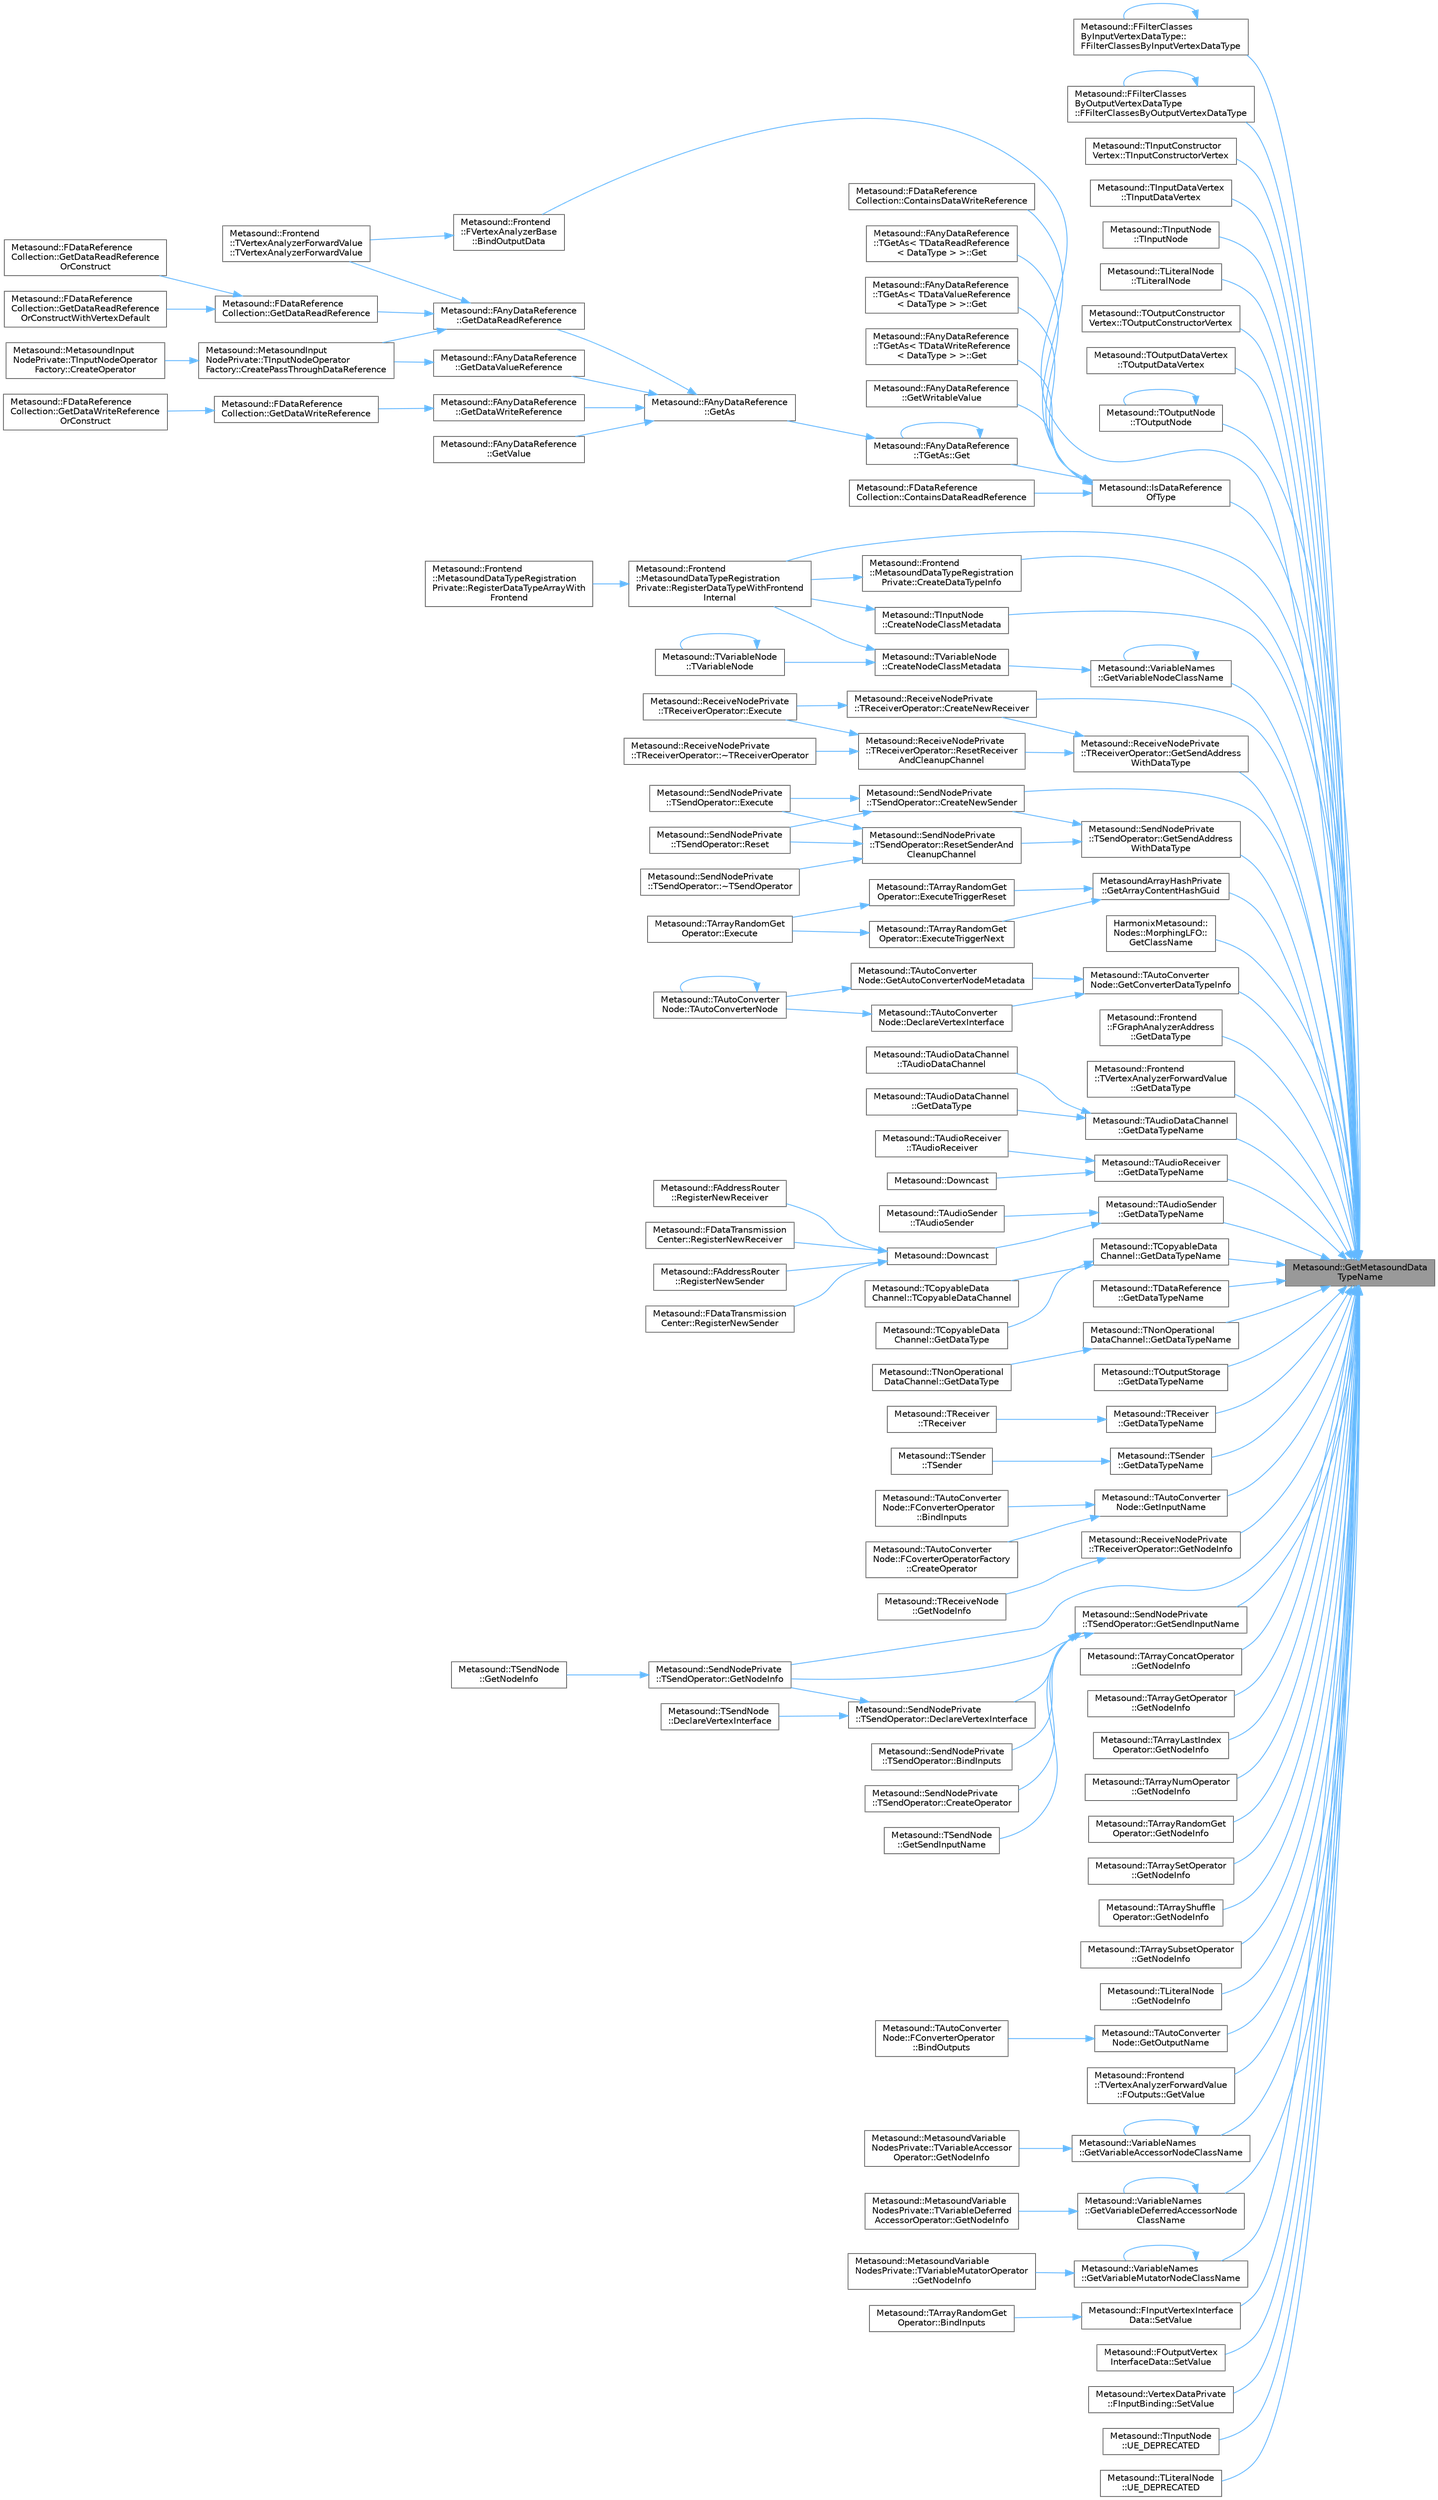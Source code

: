 digraph "Metasound::GetMetasoundDataTypeName"
{
 // INTERACTIVE_SVG=YES
 // LATEX_PDF_SIZE
  bgcolor="transparent";
  edge [fontname=Helvetica,fontsize=10,labelfontname=Helvetica,labelfontsize=10];
  node [fontname=Helvetica,fontsize=10,shape=box,height=0.2,width=0.4];
  rankdir="RL";
  Node1 [id="Node000001",label="Metasound::GetMetasoundData\lTypeName",height=0.2,width=0.4,color="gray40", fillcolor="grey60", style="filled", fontcolor="black",tooltip="Return the data type FName for a registered data type."];
  Node1 -> Node2 [id="edge1_Node000001_Node000002",dir="back",color="steelblue1",style="solid",tooltip=" "];
  Node2 [id="Node000002",label="Metasound::FFilterClasses\lByInputVertexDataType::\lFFilterClassesByInputVertexDataType",height=0.2,width=0.4,color="grey40", fillcolor="white", style="filled",URL="$dc/dee/classMetasound_1_1FFilterClassesByInputVertexDataType.html#a4af31a55404d9a4eeeb2ea84a84e16ce",tooltip=" "];
  Node2 -> Node2 [id="edge2_Node000002_Node000002",dir="back",color="steelblue1",style="solid",tooltip=" "];
  Node1 -> Node3 [id="edge3_Node000001_Node000003",dir="back",color="steelblue1",style="solid",tooltip=" "];
  Node3 [id="Node000003",label="Metasound::FFilterClasses\lByOutputVertexDataType\l::FFilterClassesByOutputVertexDataType",height=0.2,width=0.4,color="grey40", fillcolor="white", style="filled",URL="$d3/db9/classMetasound_1_1FFilterClassesByOutputVertexDataType.html#a1d9f0eeebc43c79663abf9d6c599a033",tooltip=" "];
  Node3 -> Node3 [id="edge4_Node000003_Node000003",dir="back",color="steelblue1",style="solid",tooltip=" "];
  Node1 -> Node4 [id="edge5_Node000001_Node000004",dir="back",color="steelblue1",style="solid",tooltip=" "];
  Node4 [id="Node000004",label="Metasound::TInputConstructor\lVertex::TInputConstructorVertex",height=0.2,width=0.4,color="grey40", fillcolor="white", style="filled",URL="$d9/d50/classMetasound_1_1TInputConstructorVertex.html#a64dae44c5baa3710e1a5a42fb762b1ac",tooltip=" "];
  Node1 -> Node5 [id="edge6_Node000001_Node000005",dir="back",color="steelblue1",style="solid",tooltip=" "];
  Node5 [id="Node000005",label="Metasound::TInputDataVertex\l::TInputDataVertex",height=0.2,width=0.4,color="grey40", fillcolor="white", style="filled",URL="$dd/d62/classMetasound_1_1TInputDataVertex.html#aaf7668c83bcb1ce20856547d61847542",tooltip=" "];
  Node1 -> Node6 [id="edge7_Node000001_Node000006",dir="back",color="steelblue1",style="solid",tooltip=" "];
  Node6 [id="Node000006",label="Metasound::TInputNode\l::TInputNode",height=0.2,width=0.4,color="grey40", fillcolor="white", style="filled",URL="$d6/d10/classMetasound_1_1TInputNode.html#a51e714f132cce4d65fd8a1d21c0f40a6",tooltip=" "];
  Node1 -> Node7 [id="edge8_Node000001_Node000007",dir="back",color="steelblue1",style="solid",tooltip=" "];
  Node7 [id="Node000007",label="Metasound::TLiteralNode\l::TLiteralNode",height=0.2,width=0.4,color="grey40", fillcolor="white", style="filled",URL="$d2/d27/classMetasound_1_1TLiteralNode.html#a5ab0b0ed770beff36f7ee268561329df",tooltip=" "];
  Node1 -> Node8 [id="edge9_Node000001_Node000008",dir="back",color="steelblue1",style="solid",tooltip=" "];
  Node8 [id="Node000008",label="Metasound::TOutputConstructor\lVertex::TOutputConstructorVertex",height=0.2,width=0.4,color="grey40", fillcolor="white", style="filled",URL="$d8/d76/classMetasound_1_1TOutputConstructorVertex.html#ac5ec7c144f8a71664b8dff78f8a88672",tooltip=" "];
  Node1 -> Node9 [id="edge10_Node000001_Node000009",dir="back",color="steelblue1",style="solid",tooltip=" "];
  Node9 [id="Node000009",label="Metasound::TOutputDataVertex\l::TOutputDataVertex",height=0.2,width=0.4,color="grey40", fillcolor="white", style="filled",URL="$d2/d07/classMetasound_1_1TOutputDataVertex.html#abd2fea6dcd15f7e128e758f8fef0210e",tooltip=" "];
  Node1 -> Node10 [id="edge11_Node000001_Node000010",dir="back",color="steelblue1",style="solid",tooltip=" "];
  Node10 [id="Node000010",label="Metasound::TOutputNode\l::TOutputNode",height=0.2,width=0.4,color="grey40", fillcolor="white", style="filled",URL="$d9/d82/classMetasound_1_1TOutputNode.html#aebd51729979881fd98738a20e3ccc239",tooltip=" "];
  Node10 -> Node10 [id="edge12_Node000010_Node000010",dir="back",color="steelblue1",style="solid",tooltip=" "];
  Node1 -> Node11 [id="edge13_Node000001_Node000011",dir="back",color="steelblue1",style="solid",tooltip=" "];
  Node11 [id="Node000011",label="Metasound::Frontend\l::FVertexAnalyzerBase\l::BindOutputData",height=0.2,width=0.4,color="grey40", fillcolor="white", style="filled",URL="$d9/d14/classMetasound_1_1Frontend_1_1FVertexAnalyzerBase.html#a1091655304a57f5e5a10904da128e8d7",tooltip=" "];
  Node11 -> Node12 [id="edge14_Node000011_Node000012",dir="back",color="steelblue1",style="solid",tooltip=" "];
  Node12 [id="Node000012",label="Metasound::Frontend\l::TVertexAnalyzerForwardValue\l::TVertexAnalyzerForwardValue",height=0.2,width=0.4,color="grey40", fillcolor="white", style="filled",URL="$d5/dd4/classMetasound_1_1Frontend_1_1TVertexAnalyzerForwardValue.html#a21b83fcf3e5a20b3b9f2278fd0cd3d8e",tooltip=" "];
  Node1 -> Node13 [id="edge15_Node000001_Node000013",dir="back",color="steelblue1",style="solid",tooltip=" "];
  Node13 [id="Node000013",label="Metasound::Frontend\l::MetasoundDataTypeRegistration\lPrivate::CreateDataTypeInfo",height=0.2,width=0.4,color="grey40", fillcolor="white", style="filled",URL="$db/d33/namespaceMetasound_1_1Frontend_1_1MetasoundDataTypeRegistrationPrivate.html#a6e8d6d878fd808a8126ebc293c811746",tooltip="Creates the FDataTypeRegistryInfo for a data type."];
  Node13 -> Node14 [id="edge16_Node000013_Node000014",dir="back",color="steelblue1",style="solid",tooltip=" "];
  Node14 [id="Node000014",label="Metasound::Frontend\l::MetasoundDataTypeRegistration\lPrivate::RegisterDataTypeWithFrontend\lInternal",height=0.2,width=0.4,color="grey40", fillcolor="white", style="filled",URL="$db/d33/namespaceMetasound_1_1Frontend_1_1MetasoundDataTypeRegistrationPrivate.html#ad2150ac5f95a74ee46e1bde4b05ba373",tooltip="Registers a data type with the MetaSound Frontend."];
  Node14 -> Node15 [id="edge17_Node000014_Node000015",dir="back",color="steelblue1",style="solid",tooltip=" "];
  Node15 [id="Node000015",label="Metasound::Frontend\l::MetasoundDataTypeRegistration\lPrivate::RegisterDataTypeArrayWith\lFrontend",height=0.2,width=0.4,color="grey40", fillcolor="white", style="filled",URL="$db/d33/namespaceMetasound_1_1Frontend_1_1MetasoundDataTypeRegistrationPrivate.html#a3887d9364b83a1031ad743c16652a912",tooltip="Registers an array of a data type with the MetaSound Frontend."];
  Node1 -> Node16 [id="edge18_Node000001_Node000016",dir="back",color="steelblue1",style="solid",tooltip=" "];
  Node16 [id="Node000016",label="Metasound::ReceiveNodePrivate\l::TReceiverOperator::CreateNewReceiver",height=0.2,width=0.4,color="grey40", fillcolor="white", style="filled",URL="$de/dd9/classMetasound_1_1ReceiveNodePrivate_1_1TReceiverOperator.html#a9025d1292609eb04102b151133cd77d4",tooltip=" "];
  Node16 -> Node17 [id="edge19_Node000016_Node000017",dir="back",color="steelblue1",style="solid",tooltip=" "];
  Node17 [id="Node000017",label="Metasound::ReceiveNodePrivate\l::TReceiverOperator::Execute",height=0.2,width=0.4,color="grey40", fillcolor="white", style="filled",URL="$de/dd9/classMetasound_1_1ReceiveNodePrivate_1_1TReceiverOperator.html#a550ed5c8cc7e6263c8bd7b2789108a78",tooltip=" "];
  Node1 -> Node18 [id="edge20_Node000001_Node000018",dir="back",color="steelblue1",style="solid",tooltip=" "];
  Node18 [id="Node000018",label="Metasound::SendNodePrivate\l::TSendOperator::CreateNewSender",height=0.2,width=0.4,color="grey40", fillcolor="white", style="filled",URL="$d2/d18/classMetasound_1_1SendNodePrivate_1_1TSendOperator.html#ae2e2ce62a32a10dad8b6c2d1bcf1a0d7",tooltip=" "];
  Node18 -> Node19 [id="edge21_Node000018_Node000019",dir="back",color="steelblue1",style="solid",tooltip=" "];
  Node19 [id="Node000019",label="Metasound::SendNodePrivate\l::TSendOperator::Execute",height=0.2,width=0.4,color="grey40", fillcolor="white", style="filled",URL="$d2/d18/classMetasound_1_1SendNodePrivate_1_1TSendOperator.html#aac751679cd1012f4d8509be7a122b3f1",tooltip=" "];
  Node18 -> Node20 [id="edge22_Node000018_Node000020",dir="back",color="steelblue1",style="solid",tooltip=" "];
  Node20 [id="Node000020",label="Metasound::SendNodePrivate\l::TSendOperator::Reset",height=0.2,width=0.4,color="grey40", fillcolor="white", style="filled",URL="$d2/d18/classMetasound_1_1SendNodePrivate_1_1TSendOperator.html#a412c7bc85b4b12a21e85bebfd4ef49b3",tooltip=" "];
  Node1 -> Node21 [id="edge23_Node000001_Node000021",dir="back",color="steelblue1",style="solid",tooltip=" "];
  Node21 [id="Node000021",label="Metasound::TInputNode\l::CreateNodeClassMetadata",height=0.2,width=0.4,color="grey40", fillcolor="white", style="filled",URL="$d6/d10/classMetasound_1_1TInputNode.html#a8cf73462d396d68a58f214a08a86bf82",tooltip=" "];
  Node21 -> Node14 [id="edge24_Node000021_Node000014",dir="back",color="steelblue1",style="solid",tooltip=" "];
  Node1 -> Node22 [id="edge25_Node000001_Node000022",dir="back",color="steelblue1",style="solid",tooltip=" "];
  Node22 [id="Node000022",label="MetasoundArrayHashPrivate\l::GetArrayContentHashGuid",height=0.2,width=0.4,color="grey40", fillcolor="white", style="filled",URL="$d6/d6b/namespaceMetasoundArrayHashPrivate.html#ad500a5f35ab2f6a93d97d48efa5ed5ad",tooltip=" "];
  Node22 -> Node23 [id="edge26_Node000022_Node000023",dir="back",color="steelblue1",style="solid",tooltip=" "];
  Node23 [id="Node000023",label="Metasound::TArrayRandomGet\lOperator::ExecuteTriggerNext",height=0.2,width=0.4,color="grey40", fillcolor="white", style="filled",URL="$d5/d6e/classMetasound_1_1TArrayRandomGetOperator.html#ab8887491ec50c3bd1f81f0a836ad917e",tooltip=" "];
  Node23 -> Node24 [id="edge27_Node000023_Node000024",dir="back",color="steelblue1",style="solid",tooltip=" "];
  Node24 [id="Node000024",label="Metasound::TArrayRandomGet\lOperator::Execute",height=0.2,width=0.4,color="grey40", fillcolor="white", style="filled",URL="$d5/d6e/classMetasound_1_1TArrayRandomGetOperator.html#a92c29f2bae199a8e0558c78733851c41",tooltip=" "];
  Node22 -> Node25 [id="edge28_Node000022_Node000025",dir="back",color="steelblue1",style="solid",tooltip=" "];
  Node25 [id="Node000025",label="Metasound::TArrayRandomGet\lOperator::ExecuteTriggerReset",height=0.2,width=0.4,color="grey40", fillcolor="white", style="filled",URL="$d5/d6e/classMetasound_1_1TArrayRandomGetOperator.html#ad917a0982153d9833c15bce4f8d95412",tooltip=" "];
  Node25 -> Node24 [id="edge29_Node000025_Node000024",dir="back",color="steelblue1",style="solid",tooltip=" "];
  Node1 -> Node26 [id="edge30_Node000001_Node000026",dir="back",color="steelblue1",style="solid",tooltip=" "];
  Node26 [id="Node000026",label="HarmonixMetasound::\lNodes::MorphingLFO::\lGetClassName",height=0.2,width=0.4,color="grey40", fillcolor="white", style="filled",URL="$de/d29/namespaceHarmonixMetasound_1_1Nodes_1_1MorphingLFO.html#ac815e92e50d5fd59fcc238f01b877ec8",tooltip=" "];
  Node1 -> Node27 [id="edge31_Node000001_Node000027",dir="back",color="steelblue1",style="solid",tooltip=" "];
  Node27 [id="Node000027",label="Metasound::TAutoConverter\lNode::GetConverterDataTypeInfo",height=0.2,width=0.4,color="grey40", fillcolor="white", style="filled",URL="$df/d47/classMetasound_1_1TAutoConverterNode.html#a10303ed51b96f700957bc629adb4b462",tooltip=" "];
  Node27 -> Node28 [id="edge32_Node000027_Node000028",dir="back",color="steelblue1",style="solid",tooltip=" "];
  Node28 [id="Node000028",label="Metasound::TAutoConverter\lNode::DeclareVertexInterface",height=0.2,width=0.4,color="grey40", fillcolor="white", style="filled",URL="$df/d47/classMetasound_1_1TAutoConverterNode.html#a01be5bceffa71156ae7e117d33a90632",tooltip=" "];
  Node28 -> Node29 [id="edge33_Node000028_Node000029",dir="back",color="steelblue1",style="solid",tooltip=" "];
  Node29 [id="Node000029",label="Metasound::TAutoConverter\lNode::TAutoConverterNode",height=0.2,width=0.4,color="grey40", fillcolor="white", style="filled",URL="$df/d47/classMetasound_1_1TAutoConverterNode.html#a3f86596bde4e309a9c75f7973ae8f198",tooltip=" "];
  Node29 -> Node29 [id="edge34_Node000029_Node000029",dir="back",color="steelblue1",style="solid",tooltip=" "];
  Node27 -> Node30 [id="edge35_Node000027_Node000030",dir="back",color="steelblue1",style="solid",tooltip=" "];
  Node30 [id="Node000030",label="Metasound::TAutoConverter\lNode::GetAutoConverterNodeMetadata",height=0.2,width=0.4,color="grey40", fillcolor="white", style="filled",URL="$df/d47/classMetasound_1_1TAutoConverterNode.html#a97f394b809190e7d5d164866dc6a0434",tooltip=" "];
  Node30 -> Node29 [id="edge36_Node000030_Node000029",dir="back",color="steelblue1",style="solid",tooltip=" "];
  Node1 -> Node31 [id="edge37_Node000001_Node000031",dir="back",color="steelblue1",style="solid",tooltip=" "];
  Node31 [id="Node000031",label="Metasound::Frontend\l::FGraphAnalyzerAddress\l::GetDataType",height=0.2,width=0.4,color="grey40", fillcolor="white", style="filled",URL="$d8/d24/classMetasound_1_1Frontend_1_1FGraphAnalyzerAddress.html#a559f254d741dc2a6bfd079e64d29e323",tooltip="Return the data type."];
  Node1 -> Node32 [id="edge38_Node000001_Node000032",dir="back",color="steelblue1",style="solid",tooltip=" "];
  Node32 [id="Node000032",label="Metasound::Frontend\l::TVertexAnalyzerForwardValue\l::GetDataType",height=0.2,width=0.4,color="grey40", fillcolor="white", style="filled",URL="$d5/dd4/classMetasound_1_1Frontend_1_1TVertexAnalyzerForwardValue.html#a859456fa93939be5c6206e4710d3594d",tooltip=" "];
  Node1 -> Node33 [id="edge39_Node000001_Node000033",dir="back",color="steelblue1",style="solid",tooltip=" "];
  Node33 [id="Node000033",label="Metasound::TAudioDataChannel\l::GetDataTypeName",height=0.2,width=0.4,color="grey40", fillcolor="white", style="filled",URL="$d9/d6a/classMetasound_1_1TAudioDataChannel.html#a70ae3fd5841db990cd41cfd4d99c84b9",tooltip=" "];
  Node33 -> Node34 [id="edge40_Node000033_Node000034",dir="back",color="steelblue1",style="solid",tooltip=" "];
  Node34 [id="Node000034",label="Metasound::TAudioDataChannel\l::TAudioDataChannel",height=0.2,width=0.4,color="grey40", fillcolor="white", style="filled",URL="$d9/d6a/classMetasound_1_1TAudioDataChannel.html#a892b787ad3b3e9a9bca558d58fa54564",tooltip=" "];
  Node33 -> Node35 [id="edge41_Node000033_Node000035",dir="back",color="steelblue1",style="solid",tooltip=" "];
  Node35 [id="Node000035",label="Metasound::TAudioDataChannel\l::GetDataType",height=0.2,width=0.4,color="grey40", fillcolor="white", style="filled",URL="$d9/d6a/classMetasound_1_1TAudioDataChannel.html#a2b57a84869d590ebd68a05ddc2d7cd6c",tooltip=" "];
  Node1 -> Node36 [id="edge42_Node000001_Node000036",dir="back",color="steelblue1",style="solid",tooltip=" "];
  Node36 [id="Node000036",label="Metasound::TAudioReceiver\l::GetDataTypeName",height=0.2,width=0.4,color="grey40", fillcolor="white", style="filled",URL="$d4/d23/classMetasound_1_1TAudioReceiver.html#a9b9370406992194a0811d8d0a32ef97e",tooltip=" "];
  Node36 -> Node37 [id="edge43_Node000036_Node000037",dir="back",color="steelblue1",style="solid",tooltip=" "];
  Node37 [id="Node000037",label="Metasound::TAudioReceiver\l::TAudioReceiver",height=0.2,width=0.4,color="grey40", fillcolor="white", style="filled",URL="$d4/d23/classMetasound_1_1TAudioReceiver.html#a74ff9e2e2775c306bf454a7597467640",tooltip=" "];
  Node36 -> Node38 [id="edge44_Node000036_Node000038",dir="back",color="steelblue1",style="solid",tooltip=" "];
  Node38 [id="Node000038",label="Metasound::Downcast",height=0.2,width=0.4,color="grey40", fillcolor="white", style="filled",URL="$d8/d33/namespaceMetasound.html#a959775ec0a2f0418a3b5e7d605a36646",tooltip=" "];
  Node1 -> Node39 [id="edge45_Node000001_Node000039",dir="back",color="steelblue1",style="solid",tooltip=" "];
  Node39 [id="Node000039",label="Metasound::TAudioSender\l::GetDataTypeName",height=0.2,width=0.4,color="grey40", fillcolor="white", style="filled",URL="$dc/d6d/classMetasound_1_1TAudioSender.html#a5084b3e43ee3785dfe90de5094523415",tooltip=" "];
  Node39 -> Node40 [id="edge46_Node000039_Node000040",dir="back",color="steelblue1",style="solid",tooltip=" "];
  Node40 [id="Node000040",label="Metasound::TAudioSender\l::TAudioSender",height=0.2,width=0.4,color="grey40", fillcolor="white", style="filled",URL="$dc/d6d/classMetasound_1_1TAudioSender.html#ac49a558a0bc0335cb4d4ba4cc589c87b",tooltip=" "];
  Node39 -> Node41 [id="edge47_Node000039_Node000041",dir="back",color="steelblue1",style="solid",tooltip=" "];
  Node41 [id="Node000041",label="Metasound::Downcast",height=0.2,width=0.4,color="grey40", fillcolor="white", style="filled",URL="$d8/d33/namespaceMetasound.html#aba7b75a74437f0bfd170a41f17dee893",tooltip=" "];
  Node41 -> Node42 [id="edge48_Node000041_Node000042",dir="back",color="steelblue1",style="solid",tooltip=" "];
  Node42 [id="Node000042",label="Metasound::FAddressRouter\l::RegisterNewReceiver",height=0.2,width=0.4,color="grey40", fillcolor="white", style="filled",URL="$d5/d79/classMetasound_1_1FAddressRouter.html#a908ef8a0f6d3a76dbbe0f641b8b57154",tooltip=" "];
  Node41 -> Node43 [id="edge49_Node000041_Node000043",dir="back",color="steelblue1",style="solid",tooltip=" "];
  Node43 [id="Node000043",label="Metasound::FDataTransmission\lCenter::RegisterNewReceiver",height=0.2,width=0.4,color="grey40", fillcolor="white", style="filled",URL="$d2/d04/classMetasound_1_1FDataTransmissionCenter.html#a5d5127e732e3df828ea7b231d2da693b",tooltip=" "];
  Node41 -> Node44 [id="edge50_Node000041_Node000044",dir="back",color="steelblue1",style="solid",tooltip=" "];
  Node44 [id="Node000044",label="Metasound::FAddressRouter\l::RegisterNewSender",height=0.2,width=0.4,color="grey40", fillcolor="white", style="filled",URL="$d5/d79/classMetasound_1_1FAddressRouter.html#aea6b7e2e18ca1975baca836c624f3e01",tooltip=" "];
  Node41 -> Node45 [id="edge51_Node000041_Node000045",dir="back",color="steelblue1",style="solid",tooltip=" "];
  Node45 [id="Node000045",label="Metasound::FDataTransmission\lCenter::RegisterNewSender",height=0.2,width=0.4,color="grey40", fillcolor="white", style="filled",URL="$d2/d04/classMetasound_1_1FDataTransmissionCenter.html#a2ecff5198b1bb4bb494535fa85a7ca67",tooltip=" "];
  Node1 -> Node46 [id="edge52_Node000001_Node000046",dir="back",color="steelblue1",style="solid",tooltip=" "];
  Node46 [id="Node000046",label="Metasound::TCopyableData\lChannel::GetDataTypeName",height=0.2,width=0.4,color="grey40", fillcolor="white", style="filled",URL="$d1/d88/classMetasound_1_1TCopyableDataChannel.html#a919cf73cb3528c8d86760c11140e144e",tooltip=" "];
  Node46 -> Node47 [id="edge53_Node000046_Node000047",dir="back",color="steelblue1",style="solid",tooltip=" "];
  Node47 [id="Node000047",label="Metasound::TCopyableData\lChannel::TCopyableDataChannel",height=0.2,width=0.4,color="grey40", fillcolor="white", style="filled",URL="$d1/d88/classMetasound_1_1TCopyableDataChannel.html#aa05d7b5f5965bd07493df91991362857",tooltip=" "];
  Node46 -> Node48 [id="edge54_Node000046_Node000048",dir="back",color="steelblue1",style="solid",tooltip=" "];
  Node48 [id="Node000048",label="Metasound::TCopyableData\lChannel::GetDataType",height=0.2,width=0.4,color="grey40", fillcolor="white", style="filled",URL="$d1/d88/classMetasound_1_1TCopyableDataChannel.html#af3ca1d0045e4b9d12e437dad3b539929",tooltip=" "];
  Node1 -> Node49 [id="edge55_Node000001_Node000049",dir="back",color="steelblue1",style="solid",tooltip=" "];
  Node49 [id="Node000049",label="Metasound::TDataReference\l::GetDataTypeName",height=0.2,width=0.4,color="grey40", fillcolor="white", style="filled",URL="$d3/d49/classMetasound_1_1TDataReference.html#ad8a4ef0936a31dd9285563455ee649e4",tooltip="Return the name of the underlying type."];
  Node1 -> Node50 [id="edge56_Node000001_Node000050",dir="back",color="steelblue1",style="solid",tooltip=" "];
  Node50 [id="Node000050",label="Metasound::TNonOperational\lDataChannel::GetDataTypeName",height=0.2,width=0.4,color="grey40", fillcolor="white", style="filled",URL="$d1/d67/classMetasound_1_1TNonOperationalDataChannel.html#ab269c24f9826c11f67c784326e514020",tooltip=" "];
  Node50 -> Node51 [id="edge57_Node000050_Node000051",dir="back",color="steelblue1",style="solid",tooltip=" "];
  Node51 [id="Node000051",label="Metasound::TNonOperational\lDataChannel::GetDataType",height=0.2,width=0.4,color="grey40", fillcolor="white", style="filled",URL="$d1/d67/classMetasound_1_1TNonOperationalDataChannel.html#ae86dcccc70371451c67468bb2535bd3a",tooltip=" "];
  Node1 -> Node52 [id="edge58_Node000001_Node000052",dir="back",color="steelblue1",style="solid",tooltip=" "];
  Node52 [id="Node000052",label="Metasound::TOutputStorage\l::GetDataTypeName",height=0.2,width=0.4,color="grey40", fillcolor="white", style="filled",URL="$d5/d7f/classMetasound_1_1TOutputStorage.html#aac622525c45e90889ca82fd7258772f7",tooltip=" "];
  Node1 -> Node53 [id="edge59_Node000001_Node000053",dir="back",color="steelblue1",style="solid",tooltip=" "];
  Node53 [id="Node000053",label="Metasound::TReceiver\l::GetDataTypeName",height=0.2,width=0.4,color="grey40", fillcolor="white", style="filled",URL="$d4/d84/classMetasound_1_1TReceiver.html#adabb5927bfa820f63aba2273ff919bb8",tooltip=" "];
  Node53 -> Node54 [id="edge60_Node000053_Node000054",dir="back",color="steelblue1",style="solid",tooltip=" "];
  Node54 [id="Node000054",label="Metasound::TReceiver\l::TReceiver",height=0.2,width=0.4,color="grey40", fillcolor="white", style="filled",URL="$d4/d84/classMetasound_1_1TReceiver.html#a752b7469be116bad2520cda1945a4a1f",tooltip=" "];
  Node1 -> Node55 [id="edge61_Node000001_Node000055",dir="back",color="steelblue1",style="solid",tooltip=" "];
  Node55 [id="Node000055",label="Metasound::TSender\l::GetDataTypeName",height=0.2,width=0.4,color="grey40", fillcolor="white", style="filled",URL="$d0/dc7/classMetasound_1_1TSender.html#a48c1e30c653348463cffc17f2c3e8cc3",tooltip=" "];
  Node55 -> Node56 [id="edge62_Node000055_Node000056",dir="back",color="steelblue1",style="solid",tooltip=" "];
  Node56 [id="Node000056",label="Metasound::TSender\l::TSender",height=0.2,width=0.4,color="grey40", fillcolor="white", style="filled",URL="$d0/dc7/classMetasound_1_1TSender.html#a30959b5c1a240bd9d4f0e40c5295d1c0",tooltip=" "];
  Node1 -> Node57 [id="edge63_Node000001_Node000057",dir="back",color="steelblue1",style="solid",tooltip=" "];
  Node57 [id="Node000057",label="Metasound::TAutoConverter\lNode::GetInputName",height=0.2,width=0.4,color="grey40", fillcolor="white", style="filled",URL="$df/d47/classMetasound_1_1TAutoConverterNode.html#a338cc10e19b55ef3511ead81b7cd29bb",tooltip=" "];
  Node57 -> Node58 [id="edge64_Node000057_Node000058",dir="back",color="steelblue1",style="solid",tooltip=" "];
  Node58 [id="Node000058",label="Metasound::TAutoConverter\lNode::FConverterOperator\l::BindInputs",height=0.2,width=0.4,color="grey40", fillcolor="white", style="filled",URL="$d1/d0d/classMetasound_1_1TAutoConverterNode_1_1FConverterOperator.html#a488ad6eb571d3bc86584e085ca9f766c",tooltip="BindInputs binds data references in the IOperator with the FInputVertexInterfaceData."];
  Node57 -> Node59 [id="edge65_Node000057_Node000059",dir="back",color="steelblue1",style="solid",tooltip=" "];
  Node59 [id="Node000059",label="Metasound::TAutoConverter\lNode::FCoverterOperatorFactory\l::CreateOperator",height=0.2,width=0.4,color="grey40", fillcolor="white", style="filled",URL="$da/dd5/classMetasound_1_1TAutoConverterNode_1_1FCoverterOperatorFactory.html#aaa6cb2c745cff2e3f70e62e93a83a39c",tooltip=" "];
  Node1 -> Node60 [id="edge66_Node000001_Node000060",dir="back",color="steelblue1",style="solid",tooltip=" "];
  Node60 [id="Node000060",label="Metasound::ReceiveNodePrivate\l::TReceiverOperator::GetNodeInfo",height=0.2,width=0.4,color="grey40", fillcolor="white", style="filled",URL="$de/dd9/classMetasound_1_1ReceiveNodePrivate_1_1TReceiverOperator.html#aa4ef51ee3fece338e8b868e8e0fa2994",tooltip=" "];
  Node60 -> Node61 [id="edge67_Node000060_Node000061",dir="back",color="steelblue1",style="solid",tooltip=" "];
  Node61 [id="Node000061",label="Metasound::TReceiveNode\l::GetNodeInfo",height=0.2,width=0.4,color="grey40", fillcolor="white", style="filled",URL="$d6/d03/classMetasound_1_1TReceiveNode.html#a16a34b58f77d70a255fe11ed2f7644d7",tooltip=" "];
  Node1 -> Node62 [id="edge68_Node000001_Node000062",dir="back",color="steelblue1",style="solid",tooltip=" "];
  Node62 [id="Node000062",label="Metasound::SendNodePrivate\l::TSendOperator::GetNodeInfo",height=0.2,width=0.4,color="grey40", fillcolor="white", style="filled",URL="$d2/d18/classMetasound_1_1SendNodePrivate_1_1TSendOperator.html#a63249ea0af9cb1876454754cf46e381e",tooltip=" "];
  Node62 -> Node63 [id="edge69_Node000062_Node000063",dir="back",color="steelblue1",style="solid",tooltip=" "];
  Node63 [id="Node000063",label="Metasound::TSendNode\l::GetNodeInfo",height=0.2,width=0.4,color="grey40", fillcolor="white", style="filled",URL="$d0/de0/classMetasound_1_1TSendNode.html#ac7bce15adf5fdfd40d48b45f71e5dcea",tooltip=" "];
  Node1 -> Node64 [id="edge70_Node000001_Node000064",dir="back",color="steelblue1",style="solid",tooltip=" "];
  Node64 [id="Node000064",label="Metasound::TArrayConcatOperator\l::GetNodeInfo",height=0.2,width=0.4,color="grey40", fillcolor="white", style="filled",URL="$d2/d8d/classMetasound_1_1TArrayConcatOperator.html#a554e9a04bf82dab788268ba27fc5f416",tooltip=" "];
  Node1 -> Node65 [id="edge71_Node000001_Node000065",dir="back",color="steelblue1",style="solid",tooltip=" "];
  Node65 [id="Node000065",label="Metasound::TArrayGetOperator\l::GetNodeInfo",height=0.2,width=0.4,color="grey40", fillcolor="white", style="filled",URL="$d5/dac/classMetasound_1_1TArrayGetOperator.html#ae8fc60dd5edac09a809ac4735e0f22a6",tooltip=" "];
  Node1 -> Node66 [id="edge72_Node000001_Node000066",dir="back",color="steelblue1",style="solid",tooltip=" "];
  Node66 [id="Node000066",label="Metasound::TArrayLastIndex\lOperator::GetNodeInfo",height=0.2,width=0.4,color="grey40", fillcolor="white", style="filled",URL="$db/d89/classMetasound_1_1TArrayLastIndexOperator.html#a302418c1bc2dba9063170981f02e8e47",tooltip=" "];
  Node1 -> Node67 [id="edge73_Node000001_Node000067",dir="back",color="steelblue1",style="solid",tooltip=" "];
  Node67 [id="Node000067",label="Metasound::TArrayNumOperator\l::GetNodeInfo",height=0.2,width=0.4,color="grey40", fillcolor="white", style="filled",URL="$d6/db8/classMetasound_1_1TArrayNumOperator.html#aa0b77dbb782deca9c5045ddc84acd37f",tooltip=" "];
  Node1 -> Node68 [id="edge74_Node000001_Node000068",dir="back",color="steelblue1",style="solid",tooltip=" "];
  Node68 [id="Node000068",label="Metasound::TArrayRandomGet\lOperator::GetNodeInfo",height=0.2,width=0.4,color="grey40", fillcolor="white", style="filled",URL="$d5/d6e/classMetasound_1_1TArrayRandomGetOperator.html#afdcd8b8e0d8046d5d8e5e8700fe964c1",tooltip=" "];
  Node1 -> Node69 [id="edge75_Node000001_Node000069",dir="back",color="steelblue1",style="solid",tooltip=" "];
  Node69 [id="Node000069",label="Metasound::TArraySetOperator\l::GetNodeInfo",height=0.2,width=0.4,color="grey40", fillcolor="white", style="filled",URL="$d8/d26/classMetasound_1_1TArraySetOperator.html#a614c2df6e3546d3645f6d66c2d37698c",tooltip=" "];
  Node1 -> Node70 [id="edge76_Node000001_Node000070",dir="back",color="steelblue1",style="solid",tooltip=" "];
  Node70 [id="Node000070",label="Metasound::TArrayShuffle\lOperator::GetNodeInfo",height=0.2,width=0.4,color="grey40", fillcolor="white", style="filled",URL="$d2/dd1/classMetasound_1_1TArrayShuffleOperator.html#a2e48a8462ac657d638984a8ac6de0e56",tooltip=" "];
  Node1 -> Node71 [id="edge77_Node000001_Node000071",dir="back",color="steelblue1",style="solid",tooltip=" "];
  Node71 [id="Node000071",label="Metasound::TArraySubsetOperator\l::GetNodeInfo",height=0.2,width=0.4,color="grey40", fillcolor="white", style="filled",URL="$d1/db8/classMetasound_1_1TArraySubsetOperator.html#aa186596640bae07f14110244f18d2204",tooltip=" "];
  Node1 -> Node72 [id="edge78_Node000001_Node000072",dir="back",color="steelblue1",style="solid",tooltip=" "];
  Node72 [id="Node000072",label="Metasound::TLiteralNode\l::GetNodeInfo",height=0.2,width=0.4,color="grey40", fillcolor="white", style="filled",URL="$d2/d27/classMetasound_1_1TLiteralNode.html#a9f8be29e82943d05c78cd2336f79ffc7",tooltip=" "];
  Node1 -> Node73 [id="edge79_Node000001_Node000073",dir="back",color="steelblue1",style="solid",tooltip=" "];
  Node73 [id="Node000073",label="Metasound::TAutoConverter\lNode::GetOutputName",height=0.2,width=0.4,color="grey40", fillcolor="white", style="filled",URL="$df/d47/classMetasound_1_1TAutoConverterNode.html#a962d38cddea23b2a6f95b4f433ea7b07",tooltip=" "];
  Node73 -> Node74 [id="edge80_Node000073_Node000074",dir="back",color="steelblue1",style="solid",tooltip=" "];
  Node74 [id="Node000074",label="Metasound::TAutoConverter\lNode::FConverterOperator\l::BindOutputs",height=0.2,width=0.4,color="grey40", fillcolor="white", style="filled",URL="$d1/d0d/classMetasound_1_1TAutoConverterNode_1_1FConverterOperator.html#aab2bf39841f659d141b4695606a300dd",tooltip="BindOutputs binds data references in the IOperator with the FOutputVertexInterfaceData."];
  Node1 -> Node75 [id="edge81_Node000001_Node000075",dir="back",color="steelblue1",style="solid",tooltip=" "];
  Node75 [id="Node000075",label="Metasound::ReceiveNodePrivate\l::TReceiverOperator::GetSendAddress\lWithDataType",height=0.2,width=0.4,color="grey40", fillcolor="white", style="filled",URL="$de/dd9/classMetasound_1_1ReceiveNodePrivate_1_1TReceiverOperator.html#a831a1cbc0bdd44659e22a2760066ce0c",tooltip=" "];
  Node75 -> Node16 [id="edge82_Node000075_Node000016",dir="back",color="steelblue1",style="solid",tooltip=" "];
  Node75 -> Node76 [id="edge83_Node000075_Node000076",dir="back",color="steelblue1",style="solid",tooltip=" "];
  Node76 [id="Node000076",label="Metasound::ReceiveNodePrivate\l::TReceiverOperator::ResetReceiver\lAndCleanupChannel",height=0.2,width=0.4,color="grey40", fillcolor="white", style="filled",URL="$de/dd9/classMetasound_1_1ReceiveNodePrivate_1_1TReceiverOperator.html#a9a3fab5faffaa50d95aecb44f3aba9f6",tooltip=" "];
  Node76 -> Node77 [id="edge84_Node000076_Node000077",dir="back",color="steelblue1",style="solid",tooltip=" "];
  Node77 [id="Node000077",label="Metasound::ReceiveNodePrivate\l::TReceiverOperator::~TReceiverOperator",height=0.2,width=0.4,color="grey40", fillcolor="white", style="filled",URL="$de/dd9/classMetasound_1_1ReceiveNodePrivate_1_1TReceiverOperator.html#ae044f56a36f9034313662f0e5d8f6db9",tooltip=" "];
  Node76 -> Node17 [id="edge85_Node000076_Node000017",dir="back",color="steelblue1",style="solid",tooltip=" "];
  Node1 -> Node78 [id="edge86_Node000001_Node000078",dir="back",color="steelblue1",style="solid",tooltip=" "];
  Node78 [id="Node000078",label="Metasound::SendNodePrivate\l::TSendOperator::GetSendAddress\lWithDataType",height=0.2,width=0.4,color="grey40", fillcolor="white", style="filled",URL="$d2/d18/classMetasound_1_1SendNodePrivate_1_1TSendOperator.html#a9fcb67a828201fd1688074b4dfeeaccd",tooltip=" "];
  Node78 -> Node18 [id="edge87_Node000078_Node000018",dir="back",color="steelblue1",style="solid",tooltip=" "];
  Node78 -> Node79 [id="edge88_Node000078_Node000079",dir="back",color="steelblue1",style="solid",tooltip=" "];
  Node79 [id="Node000079",label="Metasound::SendNodePrivate\l::TSendOperator::ResetSenderAnd\lCleanupChannel",height=0.2,width=0.4,color="grey40", fillcolor="white", style="filled",URL="$d2/d18/classMetasound_1_1SendNodePrivate_1_1TSendOperator.html#afbb3eb0516a36a7cba04aee8cbf94a04",tooltip=" "];
  Node79 -> Node80 [id="edge89_Node000079_Node000080",dir="back",color="steelblue1",style="solid",tooltip=" "];
  Node80 [id="Node000080",label="Metasound::SendNodePrivate\l::TSendOperator::~TSendOperator",height=0.2,width=0.4,color="grey40", fillcolor="white", style="filled",URL="$d2/d18/classMetasound_1_1SendNodePrivate_1_1TSendOperator.html#a1675770c7fbdf9ba6d3a840001812018",tooltip=" "];
  Node79 -> Node19 [id="edge90_Node000079_Node000019",dir="back",color="steelblue1",style="solid",tooltip=" "];
  Node79 -> Node20 [id="edge91_Node000079_Node000020",dir="back",color="steelblue1",style="solid",tooltip=" "];
  Node1 -> Node81 [id="edge92_Node000001_Node000081",dir="back",color="steelblue1",style="solid",tooltip=" "];
  Node81 [id="Node000081",label="Metasound::SendNodePrivate\l::TSendOperator::GetSendInputName",height=0.2,width=0.4,color="grey40", fillcolor="white", style="filled",URL="$d2/d18/classMetasound_1_1SendNodePrivate_1_1TSendOperator.html#a5654f4cd89e601ce8a5c0cb583d3698c",tooltip=" "];
  Node81 -> Node82 [id="edge93_Node000081_Node000082",dir="back",color="steelblue1",style="solid",tooltip=" "];
  Node82 [id="Node000082",label="Metasound::SendNodePrivate\l::TSendOperator::BindInputs",height=0.2,width=0.4,color="grey40", fillcolor="white", style="filled",URL="$d2/d18/classMetasound_1_1SendNodePrivate_1_1TSendOperator.html#aca8076bd11dd3970476240f0b5c0f5a9",tooltip="BindInputs binds data references in the IOperator with the FInputVertexInterfaceData."];
  Node81 -> Node83 [id="edge94_Node000081_Node000083",dir="back",color="steelblue1",style="solid",tooltip=" "];
  Node83 [id="Node000083",label="Metasound::SendNodePrivate\l::TSendOperator::CreateOperator",height=0.2,width=0.4,color="grey40", fillcolor="white", style="filled",URL="$d2/d18/classMetasound_1_1SendNodePrivate_1_1TSendOperator.html#afdbe1857a26f9410d6aeddf56c8934f7",tooltip=" "];
  Node81 -> Node84 [id="edge95_Node000081_Node000084",dir="back",color="steelblue1",style="solid",tooltip=" "];
  Node84 [id="Node000084",label="Metasound::SendNodePrivate\l::TSendOperator::DeclareVertexInterface",height=0.2,width=0.4,color="grey40", fillcolor="white", style="filled",URL="$d2/d18/classMetasound_1_1SendNodePrivate_1_1TSendOperator.html#a18412a3a7da7e3d3e50997c82eee028c",tooltip=" "];
  Node84 -> Node85 [id="edge96_Node000084_Node000085",dir="back",color="steelblue1",style="solid",tooltip=" "];
  Node85 [id="Node000085",label="Metasound::TSendNode\l::DeclareVertexInterface",height=0.2,width=0.4,color="grey40", fillcolor="white", style="filled",URL="$d0/de0/classMetasound_1_1TSendNode.html#a2ccafcd732dafb5e1d2b88c863ef4738",tooltip=" "];
  Node84 -> Node62 [id="edge97_Node000084_Node000062",dir="back",color="steelblue1",style="solid",tooltip=" "];
  Node81 -> Node62 [id="edge98_Node000081_Node000062",dir="back",color="steelblue1",style="solid",tooltip=" "];
  Node81 -> Node86 [id="edge99_Node000081_Node000086",dir="back",color="steelblue1",style="solid",tooltip=" "];
  Node86 [id="Node000086",label="Metasound::TSendNode\l::GetSendInputName",height=0.2,width=0.4,color="grey40", fillcolor="white", style="filled",URL="$d0/de0/classMetasound_1_1TSendNode.html#ae7829578a3c1aaf4e4c55916897168f4",tooltip=" "];
  Node1 -> Node87 [id="edge100_Node000001_Node000087",dir="back",color="steelblue1",style="solid",tooltip=" "];
  Node87 [id="Node000087",label="Metasound::Frontend\l::TVertexAnalyzerForwardValue\l::FOutputs::GetValue",height=0.2,width=0.4,color="grey40", fillcolor="white", style="filled",URL="$d0/d3b/structMetasound_1_1Frontend_1_1TVertexAnalyzerForwardValue_1_1FOutputs.html#afd2992d48cda925a090b8c1f2534e5a3",tooltip=" "];
  Node1 -> Node88 [id="edge101_Node000001_Node000088",dir="back",color="steelblue1",style="solid",tooltip=" "];
  Node88 [id="Node000088",label="Metasound::VariableNames\l::GetVariableAccessorNodeClassName",height=0.2,width=0.4,color="grey40", fillcolor="white", style="filled",URL="$d6/dd0/namespaceMetasound_1_1VariableNames.html#a4b3f953bd091eda101f719bde49b34fc",tooltip="Class name for variable accessor node."];
  Node88 -> Node89 [id="edge102_Node000088_Node000089",dir="back",color="steelblue1",style="solid",tooltip=" "];
  Node89 [id="Node000089",label="Metasound::MetasoundVariable\lNodesPrivate::TVariableAccessor\lOperator::GetNodeInfo",height=0.2,width=0.4,color="grey40", fillcolor="white", style="filled",URL="$da/def/classMetasound_1_1MetasoundVariableNodesPrivate_1_1TVariableAccessorOperator.html#ac2df5ec6ddac392642e243ba41ac7e98",tooltip=" "];
  Node88 -> Node88 [id="edge103_Node000088_Node000088",dir="back",color="steelblue1",style="solid",tooltip=" "];
  Node1 -> Node90 [id="edge104_Node000001_Node000090",dir="back",color="steelblue1",style="solid",tooltip=" "];
  Node90 [id="Node000090",label="Metasound::VariableNames\l::GetVariableDeferredAccessorNode\lClassName",height=0.2,width=0.4,color="grey40", fillcolor="white", style="filled",URL="$d6/dd0/namespaceMetasound_1_1VariableNames.html#a1ef4fddbd9d27f6375769631579a1c6e",tooltip="Class name for variable deferred accessor node."];
  Node90 -> Node91 [id="edge105_Node000090_Node000091",dir="back",color="steelblue1",style="solid",tooltip=" "];
  Node91 [id="Node000091",label="Metasound::MetasoundVariable\lNodesPrivate::TVariableDeferred\lAccessorOperator::GetNodeInfo",height=0.2,width=0.4,color="grey40", fillcolor="white", style="filled",URL="$df/d7b/classMetasound_1_1MetasoundVariableNodesPrivate_1_1TVariableDeferredAccessorOperator.html#aaeb5930a085b87d1174f5a37f9302a16",tooltip=" "];
  Node90 -> Node90 [id="edge106_Node000090_Node000090",dir="back",color="steelblue1",style="solid",tooltip=" "];
  Node1 -> Node92 [id="edge107_Node000001_Node000092",dir="back",color="steelblue1",style="solid",tooltip=" "];
  Node92 [id="Node000092",label="Metasound::VariableNames\l::GetVariableMutatorNodeClassName",height=0.2,width=0.4,color="grey40", fillcolor="white", style="filled",URL="$d6/dd0/namespaceMetasound_1_1VariableNames.html#a9e1836ab4a97a04a2825554f0ae29619",tooltip="Class name for variable mutator node."];
  Node92 -> Node93 [id="edge108_Node000092_Node000093",dir="back",color="steelblue1",style="solid",tooltip=" "];
  Node93 [id="Node000093",label="Metasound::MetasoundVariable\lNodesPrivate::TVariableMutatorOperator\l::GetNodeInfo",height=0.2,width=0.4,color="grey40", fillcolor="white", style="filled",URL="$d4/d7f/classMetasound_1_1MetasoundVariableNodesPrivate_1_1TVariableMutatorOperator.html#a81a14e6f60b5ed319e82beb1adb3e4e5",tooltip=" "];
  Node92 -> Node92 [id="edge109_Node000092_Node000092",dir="back",color="steelblue1",style="solid",tooltip=" "];
  Node1 -> Node94 [id="edge110_Node000001_Node000094",dir="back",color="steelblue1",style="solid",tooltip=" "];
  Node94 [id="Node000094",label="Metasound::VariableNames\l::GetVariableNodeClassName",height=0.2,width=0.4,color="grey40", fillcolor="white", style="filled",URL="$d6/dd0/namespaceMetasound_1_1VariableNames.html#ace2b4ee5f9a37ed2f7e5173bdf777ccc",tooltip="Class name for variable node."];
  Node94 -> Node95 [id="edge111_Node000094_Node000095",dir="back",color="steelblue1",style="solid",tooltip=" "];
  Node95 [id="Node000095",label="Metasound::TVariableNode\l::CreateNodeClassMetadata",height=0.2,width=0.4,color="grey40", fillcolor="white", style="filled",URL="$d1/d47/classMetasound_1_1TVariableNode.html#a4bf99d4f8619c863ed947e03b1e186cf",tooltip=" "];
  Node95 -> Node96 [id="edge112_Node000095_Node000096",dir="back",color="steelblue1",style="solid",tooltip=" "];
  Node96 [id="Node000096",label="Metasound::TVariableNode\l::TVariableNode",height=0.2,width=0.4,color="grey40", fillcolor="white", style="filled",URL="$d1/d47/classMetasound_1_1TVariableNode.html#a54dd5412f65eef8f47a126886d89211b",tooltip=" "];
  Node96 -> Node96 [id="edge113_Node000096_Node000096",dir="back",color="steelblue1",style="solid",tooltip=" "];
  Node95 -> Node14 [id="edge114_Node000095_Node000014",dir="back",color="steelblue1",style="solid",tooltip=" "];
  Node94 -> Node94 [id="edge115_Node000094_Node000094",dir="back",color="steelblue1",style="solid",tooltip=" "];
  Node1 -> Node97 [id="edge116_Node000001_Node000097",dir="back",color="steelblue1",style="solid",tooltip=" "];
  Node97 [id="Node000097",label="Metasound::IsDataReference\lOfType",height=0.2,width=0.4,color="grey40", fillcolor="white", style="filled",URL="$d8/d33/namespaceMetasound.html#a86f74b0cab240248edf4d9d3fb7c56e4",tooltip="Test if an IDataReference contains the same data type as the template parameter."];
  Node97 -> Node98 [id="edge117_Node000097_Node000098",dir="back",color="steelblue1",style="solid",tooltip=" "];
  Node98 [id="Node000098",label="Metasound::FDataReference\lCollection::ContainsDataReadReference",height=0.2,width=0.4,color="grey40", fillcolor="white", style="filled",URL="$d5/db1/classMetasound_1_1FDataReferenceCollection.html#adcd00ac7f144e365620207dcf1e827f1",tooltip="Query whether a readable data reference is within the collection."];
  Node97 -> Node99 [id="edge118_Node000097_Node000099",dir="back",color="steelblue1",style="solid",tooltip=" "];
  Node99 [id="Node000099",label="Metasound::FDataReference\lCollection::ContainsDataWriteReference",height=0.2,width=0.4,color="grey40", fillcolor="white", style="filled",URL="$d5/db1/classMetasound_1_1FDataReferenceCollection.html#a05ae2d644d40981c45a65301974251ca",tooltip="Query whether a writable data reference is within the collection."];
  Node97 -> Node100 [id="edge119_Node000097_Node000100",dir="back",color="steelblue1",style="solid",tooltip=" "];
  Node100 [id="Node000100",label="Metasound::FAnyDataReference\l::TGetAs::Get",height=0.2,width=0.4,color="grey40", fillcolor="white", style="filled",URL="$d3/d0b/structMetasound_1_1FAnyDataReference_1_1TGetAs.html#a27001da8c8756969ded621e6a0d18115",tooltip=" "];
  Node100 -> Node100 [id="edge120_Node000100_Node000100",dir="back",color="steelblue1",style="solid",tooltip=" "];
  Node100 -> Node101 [id="edge121_Node000100_Node000101",dir="back",color="steelblue1",style="solid",tooltip=" "];
  Node101 [id="Node000101",label="Metasound::FAnyDataReference\l::GetAs",height=0.2,width=0.4,color="grey40", fillcolor="white", style="filled",URL="$d2/d0e/classMetasound_1_1FAnyDataReference.html#a353769afff095f715ec568cebbdfae9a",tooltip="Return the data in the specified format."];
  Node101 -> Node102 [id="edge122_Node000101_Node000102",dir="back",color="steelblue1",style="solid",tooltip=" "];
  Node102 [id="Node000102",label="Metasound::FAnyDataReference\l::GetDataReadReference",height=0.2,width=0.4,color="grey40", fillcolor="white", style="filled",URL="$d2/d0e/classMetasound_1_1FAnyDataReference.html#adc1bede55b15d38f0eff4849a065701a",tooltip="Get access to a TDataReadReference."];
  Node102 -> Node12 [id="edge123_Node000102_Node000012",dir="back",color="steelblue1",style="solid",tooltip=" "];
  Node102 -> Node103 [id="edge124_Node000102_Node000103",dir="back",color="steelblue1",style="solid",tooltip=" "];
  Node103 [id="Node000103",label="Metasound::MetasoundInput\lNodePrivate::TInputNodeOperator\lFactory::CreatePassThroughDataReference",height=0.2,width=0.4,color="grey40", fillcolor="white", style="filled",URL="$d4/d82/classMetasound_1_1MetasoundInputNodePrivate_1_1TInputNodeOperatorFactory.html#a0ef4fc7a5c0dc6a45f6b701c1673fbcb",tooltip=" "];
  Node103 -> Node104 [id="edge125_Node000103_Node000104",dir="back",color="steelblue1",style="solid",tooltip=" "];
  Node104 [id="Node000104",label="Metasound::MetasoundInput\lNodePrivate::TInputNodeOperator\lFactory::CreateOperator",height=0.2,width=0.4,color="grey40", fillcolor="white", style="filled",URL="$d4/d82/classMetasound_1_1MetasoundInputNodePrivate_1_1TInputNodeOperatorFactory.html#a398fcaa3c8f3bc23d962f842a178df35",tooltip=" "];
  Node102 -> Node105 [id="edge126_Node000102_Node000105",dir="back",color="steelblue1",style="solid",tooltip=" "];
  Node105 [id="Node000105",label="Metasound::FDataReference\lCollection::GetDataReadReference",height=0.2,width=0.4,color="grey40", fillcolor="white", style="filled",URL="$d5/db1/classMetasound_1_1FDataReferenceCollection.html#ac8cc7d9db37897cffd605d56419bcc51",tooltip="Returns a readable data ref from the collection."];
  Node105 -> Node106 [id="edge127_Node000105_Node000106",dir="back",color="steelblue1",style="solid",tooltip=" "];
  Node106 [id="Node000106",label="Metasound::FDataReference\lCollection::GetDataReadReference\lOrConstruct",height=0.2,width=0.4,color="grey40", fillcolor="white", style="filled",URL="$d5/db1/classMetasound_1_1FDataReferenceCollection.html#ad99fef34c19338f7f046b49b90f6346d",tooltip="Returns a readable data ref from the collection or construct one if one is not there."];
  Node105 -> Node107 [id="edge128_Node000105_Node000107",dir="back",color="steelblue1",style="solid",tooltip=" "];
  Node107 [id="Node000107",label="Metasound::FDataReference\lCollection::GetDataReadReference\lOrConstructWithVertexDefault",height=0.2,width=0.4,color="grey40", fillcolor="white", style="filled",URL="$d5/db1/classMetasound_1_1FDataReferenceCollection.html#ab11e245f9cdd97620ec1f208cf6bfb7d",tooltip="Returns a readable data ref from the collection or construct one if one is not there with the default..."];
  Node101 -> Node108 [id="edge129_Node000101_Node000108",dir="back",color="steelblue1",style="solid",tooltip=" "];
  Node108 [id="Node000108",label="Metasound::FAnyDataReference\l::GetDataValueReference",height=0.2,width=0.4,color="grey40", fillcolor="white", style="filled",URL="$d2/d0e/classMetasound_1_1FAnyDataReference.html#a47f864b1ee9c94a3674108a463d7385b",tooltip="Get access to a TDataValueReference."];
  Node108 -> Node103 [id="edge130_Node000108_Node000103",dir="back",color="steelblue1",style="solid",tooltip=" "];
  Node101 -> Node109 [id="edge131_Node000101_Node000109",dir="back",color="steelblue1",style="solid",tooltip=" "];
  Node109 [id="Node000109",label="Metasound::FAnyDataReference\l::GetDataWriteReference",height=0.2,width=0.4,color="grey40", fillcolor="white", style="filled",URL="$d2/d0e/classMetasound_1_1FAnyDataReference.html#ad06947633ed8d6e3b769bc324c6c9560",tooltip="Get access to a TDataWriteReference."];
  Node109 -> Node110 [id="edge132_Node000109_Node000110",dir="back",color="steelblue1",style="solid",tooltip=" "];
  Node110 [id="Node000110",label="Metasound::FDataReference\lCollection::GetDataWriteReference",height=0.2,width=0.4,color="grey40", fillcolor="white", style="filled",URL="$d5/db1/classMetasound_1_1FDataReferenceCollection.html#aa8947c7caf8518298510aa6e632b130b",tooltip="Returns a writable data ref from the collection."];
  Node110 -> Node111 [id="edge133_Node000110_Node000111",dir="back",color="steelblue1",style="solid",tooltip=" "];
  Node111 [id="Node000111",label="Metasound::FDataReference\lCollection::GetDataWriteReference\lOrConstruct",height=0.2,width=0.4,color="grey40", fillcolor="white", style="filled",URL="$d5/db1/classMetasound_1_1FDataReferenceCollection.html#a2a4c1cfe530cc527c34c67a7055d265a",tooltip="Returns a writable data ref from the collection or construct one if one is not there."];
  Node101 -> Node112 [id="edge134_Node000101_Node000112",dir="back",color="steelblue1",style="solid",tooltip=" "];
  Node112 [id="Node000112",label="Metasound::FAnyDataReference\l::GetValue",height=0.2,width=0.4,color="grey40", fillcolor="white", style="filled",URL="$d2/d0e/classMetasound_1_1FAnyDataReference.html#a58dfd278474897fb6ab641b648dd8710",tooltip="Returns the current value of a reference."];
  Node97 -> Node113 [id="edge135_Node000097_Node000113",dir="back",color="steelblue1",style="solid",tooltip=" "];
  Node113 [id="Node000113",label="Metasound::FAnyDataReference\l::TGetAs\< TDataReadReference\l\< DataType \> \>::Get",height=0.2,width=0.4,color="grey40", fillcolor="white", style="filled",URL="$d6/d6f/structMetasound_1_1FAnyDataReference_1_1TGetAs_3_01TDataReadReference_3_01DataType_01_4_01_4.html#a6876d8a3230ec7881f1a28704245e0eb",tooltip=" "];
  Node97 -> Node114 [id="edge136_Node000097_Node000114",dir="back",color="steelblue1",style="solid",tooltip=" "];
  Node114 [id="Node000114",label="Metasound::FAnyDataReference\l::TGetAs\< TDataValueReference\l\< DataType \> \>::Get",height=0.2,width=0.4,color="grey40", fillcolor="white", style="filled",URL="$db/d2e/structMetasound_1_1FAnyDataReference_1_1TGetAs_3_01TDataValueReference_3_01DataType_01_4_01_4.html#a571018db82ff0d1d9afb96b9d3214387",tooltip=" "];
  Node97 -> Node115 [id="edge137_Node000097_Node000115",dir="back",color="steelblue1",style="solid",tooltip=" "];
  Node115 [id="Node000115",label="Metasound::FAnyDataReference\l::TGetAs\< TDataWriteReference\l\< DataType \> \>::Get",height=0.2,width=0.4,color="grey40", fillcolor="white", style="filled",URL="$db/d91/structMetasound_1_1FAnyDataReference_1_1TGetAs_3_01TDataWriteReference_3_01DataType_01_4_01_4.html#a55b492d21b1207d4ba5c53ab5d0b57a4",tooltip=" "];
  Node97 -> Node116 [id="edge138_Node000097_Node000116",dir="back",color="steelblue1",style="solid",tooltip=" "];
  Node116 [id="Node000116",label="Metasound::FAnyDataReference\l::GetWritableValue",height=0.2,width=0.4,color="grey40", fillcolor="white", style="filled",URL="$d2/d0e/classMetasound_1_1FAnyDataReference.html#abcb2a171f7b97ad8b164049cae82286c",tooltip="Return a non-const pointer to the data."];
  Node1 -> Node14 [id="edge139_Node000001_Node000014",dir="back",color="steelblue1",style="solid",tooltip=" "];
  Node1 -> Node117 [id="edge140_Node000001_Node000117",dir="back",color="steelblue1",style="solid",tooltip=" "];
  Node117 [id="Node000117",label="Metasound::FInputVertexInterface\lData::SetValue",height=0.2,width=0.4,color="grey40", fillcolor="white", style="filled",URL="$da/da4/classMetasound_1_1FInputVertexInterfaceData.html#a3d4f56139f72fb3fa055d91837d18792",tooltip="Set the value of a vertex."];
  Node117 -> Node118 [id="edge141_Node000117_Node000118",dir="back",color="steelblue1",style="solid",tooltip=" "];
  Node118 [id="Node000118",label="Metasound::TArrayRandomGet\lOperator::BindInputs",height=0.2,width=0.4,color="grey40", fillcolor="white", style="filled",URL="$d5/d6e/classMetasound_1_1TArrayRandomGetOperator.html#a07742107eae85275265f5f9fa1c11777",tooltip="BindInputs binds data references in the IOperator with the FInputVertexInterfaceData."];
  Node1 -> Node119 [id="edge142_Node000001_Node000119",dir="back",color="steelblue1",style="solid",tooltip=" "];
  Node119 [id="Node000119",label="Metasound::FOutputVertex\lInterfaceData::SetValue",height=0.2,width=0.4,color="grey40", fillcolor="white", style="filled",URL="$d5/d2c/classMetasound_1_1FOutputVertexInterfaceData.html#ab1364c15bc900bffcecf56b51b6777d7",tooltip="Set the value of a vertex."];
  Node1 -> Node120 [id="edge143_Node000001_Node000120",dir="back",color="steelblue1",style="solid",tooltip=" "];
  Node120 [id="Node000120",label="Metasound::VertexDataPrivate\l::FInputBinding::SetValue",height=0.2,width=0.4,color="grey40", fillcolor="white", style="filled",URL="$d3/d94/classMetasound_1_1VertexDataPrivate_1_1FInputBinding.html#af740adbd5ee00cb2a340defdf3efcaf1",tooltip=" "];
  Node1 -> Node121 [id="edge144_Node000001_Node000121",dir="back",color="steelblue1",style="solid",tooltip=" "];
  Node121 [id="Node000121",label="Metasound::TInputNode\l::UE_DEPRECATED",height=0.2,width=0.4,color="grey40", fillcolor="white", style="filled",URL="$d6/d10/classMetasound_1_1TInputNode.html#a8c1f68553ea09a5b5257b5d7ab3fb2d9",tooltip=" "];
  Node1 -> Node122 [id="edge145_Node000001_Node000122",dir="back",color="steelblue1",style="solid",tooltip=" "];
  Node122 [id="Node000122",label="Metasound::TLiteralNode\l::UE_DEPRECATED",height=0.2,width=0.4,color="grey40", fillcolor="white", style="filled",URL="$d2/d27/classMetasound_1_1TLiteralNode.html#af09cd616f841ea52e38ad5fc60f3f9a7",tooltip=" "];
}
